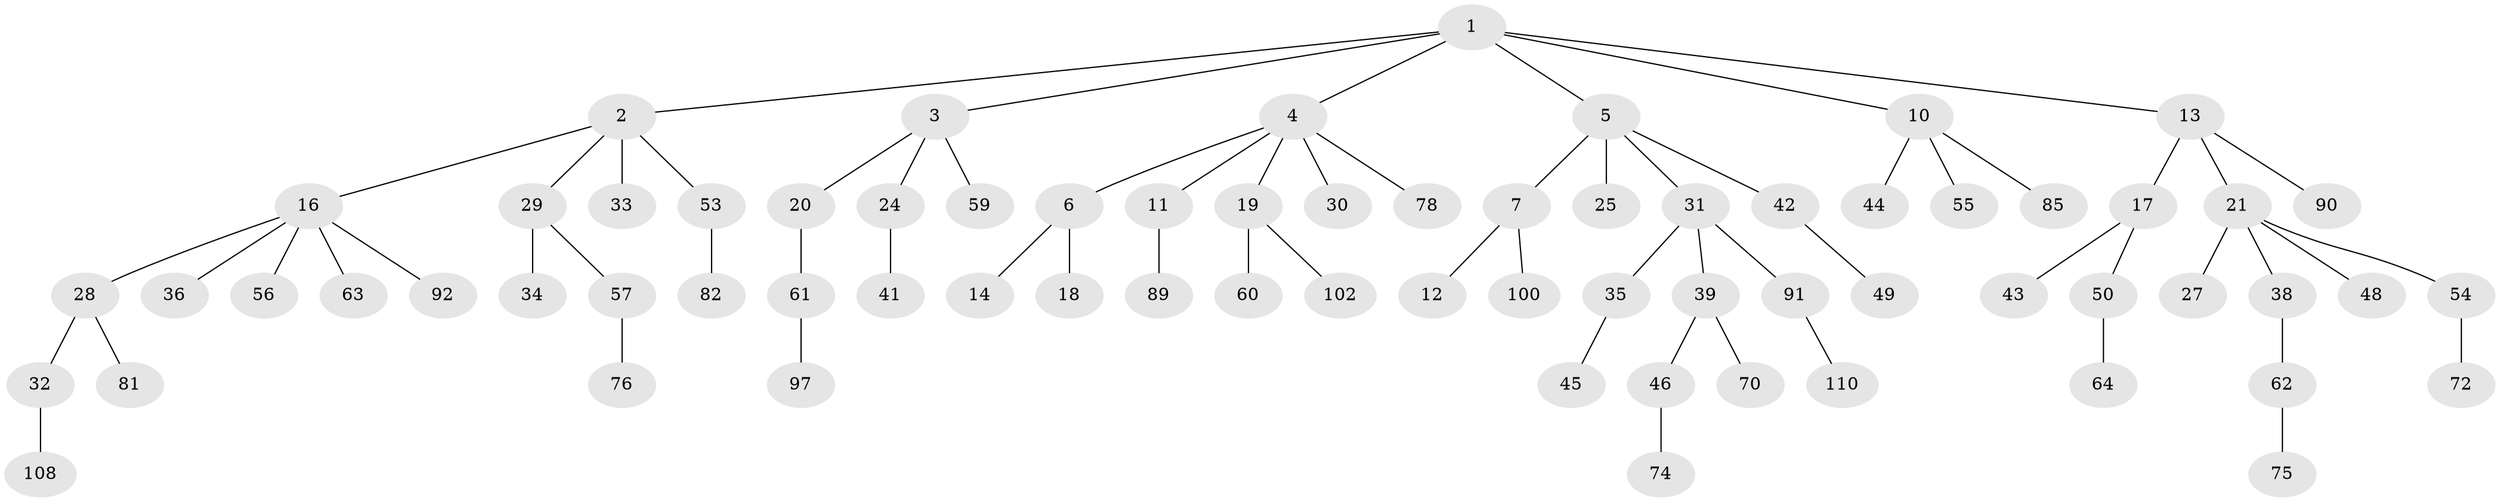 // Generated by graph-tools (version 1.1) at 2025/52/02/27/25 19:52:10]
// undirected, 70 vertices, 69 edges
graph export_dot {
graph [start="1"]
  node [color=gray90,style=filled];
  1 [super="+22"];
  2 [super="+104"];
  3 [super="+9"];
  4 [super="+8"];
  5 [super="+15"];
  6 [super="+71"];
  7 [super="+83"];
  10 [super="+26"];
  11 [super="+58"];
  12;
  13 [super="+86"];
  14 [super="+79"];
  16 [super="+37"];
  17;
  18 [super="+98"];
  19 [super="+51"];
  20;
  21 [super="+23"];
  24 [super="+103"];
  25;
  27 [super="+47"];
  28;
  29 [super="+77"];
  30;
  31 [super="+52"];
  32 [super="+65"];
  33 [super="+99"];
  34;
  35 [super="+40"];
  36 [super="+105"];
  38;
  39 [super="+69"];
  41;
  42 [super="+96"];
  43;
  44;
  45 [super="+107"];
  46 [super="+88"];
  48;
  49 [super="+109"];
  50;
  53 [super="+67"];
  54 [super="+66"];
  55 [super="+87"];
  56;
  57 [super="+101"];
  59 [super="+94"];
  60;
  61 [super="+106"];
  62 [super="+95"];
  63;
  64 [super="+68"];
  70;
  72 [super="+73"];
  74 [super="+80"];
  75 [super="+84"];
  76;
  78;
  81;
  82 [super="+93"];
  85;
  89;
  90;
  91;
  92;
  97;
  100;
  102;
  108;
  110;
  1 -- 2;
  1 -- 3;
  1 -- 4;
  1 -- 5;
  1 -- 10;
  1 -- 13;
  2 -- 16;
  2 -- 29;
  2 -- 33;
  2 -- 53;
  3 -- 24;
  3 -- 59;
  3 -- 20;
  4 -- 6;
  4 -- 11;
  4 -- 78;
  4 -- 19;
  4 -- 30;
  5 -- 7;
  5 -- 25;
  5 -- 42;
  5 -- 31;
  6 -- 14;
  6 -- 18;
  7 -- 12;
  7 -- 100;
  10 -- 44;
  10 -- 85;
  10 -- 55;
  11 -- 89;
  13 -- 17;
  13 -- 21;
  13 -- 90;
  16 -- 28;
  16 -- 36;
  16 -- 56;
  16 -- 92;
  16 -- 63;
  17 -- 43;
  17 -- 50;
  19 -- 102;
  19 -- 60;
  20 -- 61;
  21 -- 27;
  21 -- 38;
  21 -- 54;
  21 -- 48;
  24 -- 41;
  28 -- 32;
  28 -- 81;
  29 -- 34;
  29 -- 57;
  31 -- 35;
  31 -- 39;
  31 -- 91;
  32 -- 108;
  35 -- 45;
  38 -- 62;
  39 -- 46;
  39 -- 70;
  42 -- 49;
  46 -- 74;
  50 -- 64;
  53 -- 82;
  54 -- 72;
  57 -- 76;
  61 -- 97;
  62 -- 75;
  91 -- 110;
}
